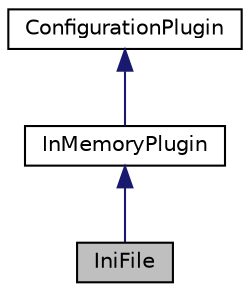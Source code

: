digraph "IniFile"
{
  edge [fontname="Helvetica",fontsize="10",labelfontname="Helvetica",labelfontsize="10"];
  node [fontname="Helvetica",fontsize="10",shape=record];
  Node0 [label="IniFile",height=0.2,width=0.4,color="black", fillcolor="grey75", style="filled", fontcolor="black"];
  Node1 -> Node0 [dir="back",color="midnightblue",fontsize="10",style="solid",fontname="Helvetica"];
  Node2 -> Node1 [dir="back",color="midnightblue",fontsize="10",style="solid",fontname="Helvetica"];
  Node1 [label="InMemoryPlugin",height=0.2,width=0.4,color="black", fillcolor="white", style="filled",URL="$classaworx_1_1lib_1_1config_1_1InMemoryPlugin.html"];
  Node2 [label="ConfigurationPlugin",height=0.2,width=0.4,color="black", fillcolor="white", style="filled",URL="$classaworx_1_1lib_1_1config_1_1ConfigurationPlugin.html"];
}

